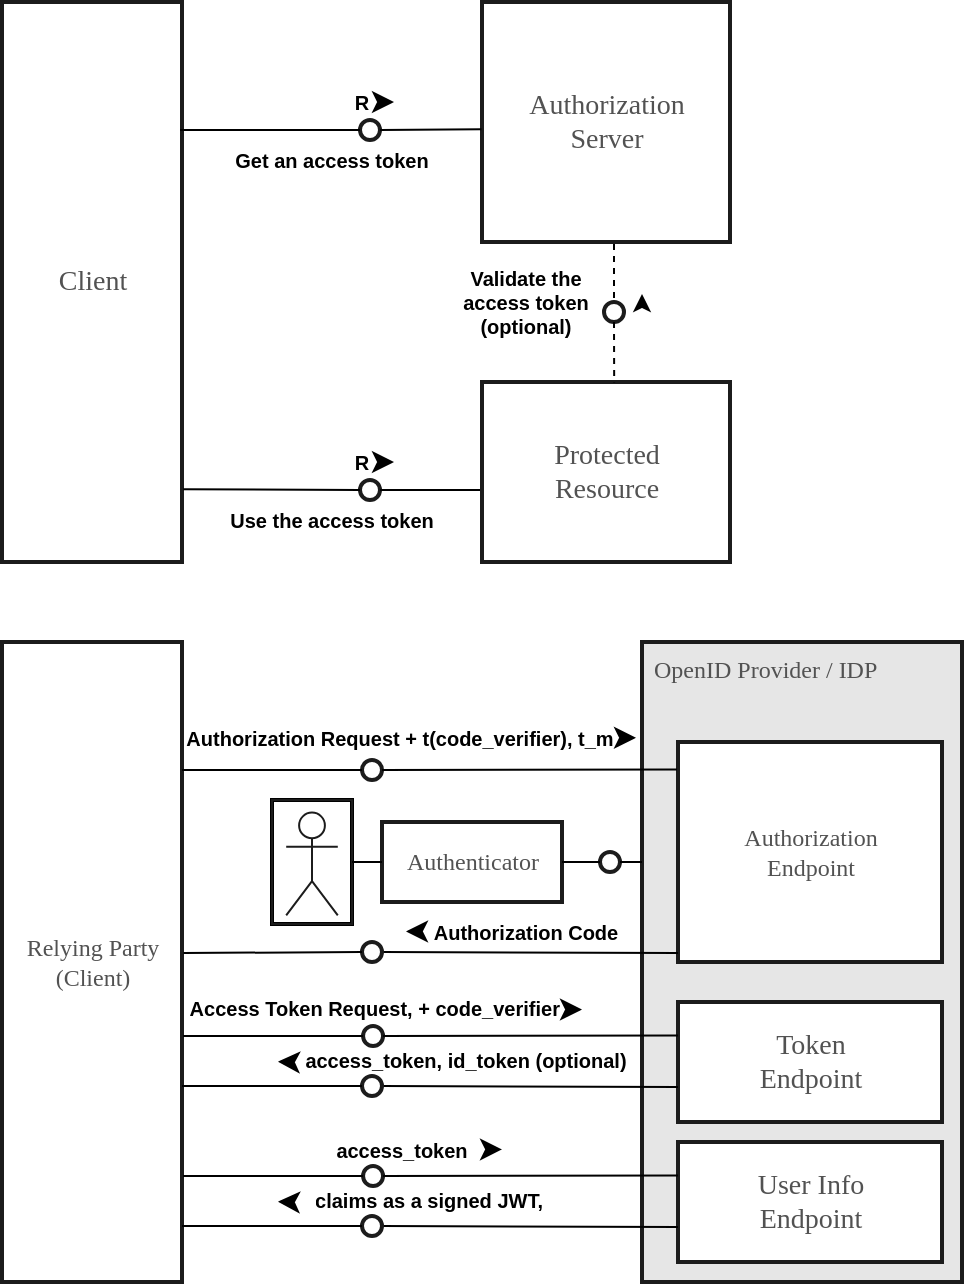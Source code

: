 <mxfile version="14.6.6" type="github"><diagram id="hPtmtx6IpT1gjBAr7_w4" name="Page-1"><mxGraphModel dx="1518" dy="970" grid="1" gridSize="10" guides="1" tooltips="1" connect="1" arrows="1" fold="1" page="1" pageScale="1" pageWidth="827" pageHeight="1169" math="0" shadow="0"><root><mxCell id="0"/><mxCell id="1" parent="0"/><mxCell id="3cUhAm3IvbHf3z0y6Tj2-4" value="Client" style="html=1;strokeColor=#1C1C1C;fillColor=#ffffff;fontFamily=Tahoma;fontSize=14;fontColor=#525252;align=center;strokeWidth=2;" parent="1" vertex="1"><mxGeometry x="160" y="80" width="90" height="280" as="geometry"/></mxCell><mxCell id="3cUhAm3IvbHf3z0y6Tj2-5" value="Authorization&lt;br&gt;Server" style="html=1;strokeColor=#1C1C1C;fillColor=#ffffff;fontFamily=Tahoma;fontSize=14;fontColor=#525252;align=center;strokeWidth=2;" parent="1" vertex="1"><mxGeometry x="400" y="80" width="124" height="120" as="geometry"/></mxCell><mxCell id="3cUhAm3IvbHf3z0y6Tj2-6" value="Protected&lt;br&gt;Resource" style="html=1;strokeColor=#1C1C1C;fillColor=#ffffff;fontFamily=Tahoma;fontSize=14;fontColor=#525252;align=center;strokeWidth=2;" parent="1" vertex="1"><mxGeometry x="400" y="270" width="124" height="90" as="geometry"/></mxCell><mxCell id="3cUhAm3IvbHf3z0y6Tj2-7" value="" style="group" parent="1" vertex="1" connectable="0"><mxGeometry x="320" y="120" width="40" height="29" as="geometry"/></mxCell><mxCell id="3cUhAm3IvbHf3z0y6Tj2-8" value="R" style="text;html=1;strokeColor=none;fillColor=none;align=center;verticalAlign=middle;whiteSpace=wrap;overflow=hidden;fontFamily=Helvetica;fontSize=10;fontColor=#000000;fontStyle=1" parent="3cUhAm3IvbHf3z0y6Tj2-7" vertex="1"><mxGeometry width="40" height="20" as="geometry"/></mxCell><mxCell id="3cUhAm3IvbHf3z0y6Tj2-9" value="" style="ellipse;whiteSpace=wrap;html=1;strokeColor=#1C1C1C;fillColor=none;fontFamily=Tahoma;fontSize=14;fontColor=#525252;align=center;strokeWidth=2;" parent="3cUhAm3IvbHf3z0y6Tj2-7" vertex="1"><mxGeometry x="19" y="19" width="10" height="10" as="geometry"/></mxCell><mxCell id="3cUhAm3IvbHf3z0y6Tj2-10" style="edgeStyle=none;rounded=0;html=1;startArrow=none;startFill=0;endArrow=classic;endFill=1;jettySize=auto;orthogonalLoop=1;strokeColor=#000000;fontFamily=Helvetica;fontSize=10;fontColor=#000000;targetPerimeterSpacing=0;endSize=8;sourcePerimeterSpacing=0;startSize=0;" parent="3cUhAm3IvbHf3z0y6Tj2-7" edge="1"><mxGeometry relative="1" as="geometry"><mxPoint x="36" y="10" as="targetPoint"/><mxPoint x="28" y="10" as="sourcePoint"/></mxGeometry></mxCell><mxCell id="3cUhAm3IvbHf3z0y6Tj2-13" value="" style="endArrow=none;html=1;entryX=0;entryY=0.5;entryDx=0;entryDy=0;" parent="1" target="3cUhAm3IvbHf3z0y6Tj2-9" edge="1"><mxGeometry width="50" height="50" relative="1" as="geometry"><mxPoint x="249" y="144" as="sourcePoint"/><mxPoint x="410" y="210" as="targetPoint"/></mxGeometry></mxCell><mxCell id="3cUhAm3IvbHf3z0y6Tj2-14" value="" style="endArrow=none;html=1;exitX=1;exitY=0.5;exitDx=0;exitDy=0;entryX=-0.002;entryY=0.53;entryDx=0;entryDy=0;entryPerimeter=0;" parent="1" source="3cUhAm3IvbHf3z0y6Tj2-9" target="3cUhAm3IvbHf3z0y6Tj2-5" edge="1"><mxGeometry width="50" height="50" relative="1" as="geometry"><mxPoint x="360" y="260" as="sourcePoint"/><mxPoint x="410" y="210" as="targetPoint"/></mxGeometry></mxCell><mxCell id="3cUhAm3IvbHf3z0y6Tj2-15" value="" style="group" parent="1" vertex="1" connectable="0"><mxGeometry x="320" y="300" width="40" height="29" as="geometry"/></mxCell><mxCell id="3cUhAm3IvbHf3z0y6Tj2-16" value="R" style="text;html=1;strokeColor=none;fillColor=none;align=center;verticalAlign=middle;whiteSpace=wrap;overflow=hidden;fontFamily=Helvetica;fontSize=10;fontColor=#000000;fontStyle=1" parent="3cUhAm3IvbHf3z0y6Tj2-15" vertex="1"><mxGeometry width="40" height="20" as="geometry"/></mxCell><mxCell id="3cUhAm3IvbHf3z0y6Tj2-17" value="" style="ellipse;whiteSpace=wrap;html=1;strokeColor=#1C1C1C;fillColor=none;fontFamily=Tahoma;fontSize=14;fontColor=#525252;align=center;strokeWidth=2;" parent="3cUhAm3IvbHf3z0y6Tj2-15" vertex="1"><mxGeometry x="19" y="19" width="10" height="10" as="geometry"/></mxCell><mxCell id="3cUhAm3IvbHf3z0y6Tj2-18" style="edgeStyle=none;rounded=0;html=1;startArrow=none;startFill=0;endArrow=classic;endFill=1;jettySize=auto;orthogonalLoop=1;strokeColor=#000000;fontFamily=Helvetica;fontSize=10;fontColor=#000000;targetPerimeterSpacing=0;endSize=8;sourcePerimeterSpacing=0;startSize=0;" parent="3cUhAm3IvbHf3z0y6Tj2-15" edge="1"><mxGeometry relative="1" as="geometry"><mxPoint x="36" y="10" as="targetPoint"/><mxPoint x="28" y="10" as="sourcePoint"/></mxGeometry></mxCell><mxCell id="3cUhAm3IvbHf3z0y6Tj2-19" value="" style="endArrow=none;html=1;entryX=0;entryY=0.5;entryDx=0;entryDy=0;exitX=1.007;exitY=0.87;exitDx=0;exitDy=0;exitPerimeter=0;" parent="1" source="3cUhAm3IvbHf3z0y6Tj2-4" target="3cUhAm3IvbHf3z0y6Tj2-17" edge="1"><mxGeometry width="50" height="50" relative="1" as="geometry"><mxPoint x="289" y="304" as="sourcePoint"/><mxPoint x="410" y="210" as="targetPoint"/></mxGeometry></mxCell><mxCell id="3cUhAm3IvbHf3z0y6Tj2-20" value="" style="endArrow=none;html=1;exitX=1;exitY=0.5;exitDx=0;exitDy=0;" parent="1" source="3cUhAm3IvbHf3z0y6Tj2-17" edge="1"><mxGeometry width="50" height="50" relative="1" as="geometry"><mxPoint x="360" y="299.76" as="sourcePoint"/><mxPoint x="399" y="324" as="targetPoint"/></mxGeometry></mxCell><mxCell id="3cUhAm3IvbHf3z0y6Tj2-21" value="Relying Party&lt;br style=&quot;font-size: 12px;&quot;&gt;(Client)" style="html=1;strokeColor=#1C1C1C;fillColor=#ffffff;fontFamily=Tahoma;fontSize=12;fontColor=#525252;align=center;strokeWidth=2;" parent="1" vertex="1"><mxGeometry x="160" y="400" width="90" height="320" as="geometry"/></mxCell><mxCell id="3cUhAm3IvbHf3z0y6Tj2-23" value="Get an access token" style="text;html=1;strokeColor=none;fillColor=none;align=center;verticalAlign=middle;whiteSpace=wrap;overflow=hidden;fontFamily=Helvetica;fontSize=10;fontColor=#000000;fontStyle=1" parent="1" vertex="1"><mxGeometry x="270" y="149" width="110" height="20" as="geometry"/></mxCell><mxCell id="3cUhAm3IvbHf3z0y6Tj2-26" value="Use the access token" style="text;html=1;strokeColor=none;fillColor=none;align=center;verticalAlign=middle;whiteSpace=wrap;overflow=hidden;fontFamily=Helvetica;fontSize=10;fontColor=#000000;fontStyle=1" parent="1" vertex="1"><mxGeometry x="270" y="329" width="110" height="20" as="geometry"/></mxCell><mxCell id="3cUhAm3IvbHf3z0y6Tj2-37" value="" style="group" parent="1" vertex="1" connectable="0"><mxGeometry x="442" y="230" width="40" height="20" as="geometry"/></mxCell><mxCell id="3cUhAm3IvbHf3z0y6Tj2-43" value="" style="group;rotation=-180;" parent="1" vertex="1" connectable="0"><mxGeometry x="460" y="230" width="40" height="20" as="geometry"/></mxCell><mxCell id="3cUhAm3IvbHf3z0y6Tj2-44" value="" style="group;rotation=-180;" parent="3cUhAm3IvbHf3z0y6Tj2-43" vertex="1" connectable="0"><mxGeometry width="40" height="20" as="geometry"/></mxCell><mxCell id="3cUhAm3IvbHf3z0y6Tj2-45" value="" style="group;rotation=-180;" parent="3cUhAm3IvbHf3z0y6Tj2-44" vertex="1" connectable="0"><mxGeometry width="40" height="20" as="geometry"/></mxCell><mxCell id="3cUhAm3IvbHf3z0y6Tj2-46" value="" style="endArrow=classic;html=1;strokeColor=#000000;fontFamily=Helvetica;fontSize=14;fontColor=#525252;" parent="3cUhAm3IvbHf3z0y6Tj2-45" edge="1"><mxGeometry width="50" height="50" relative="1" as="geometry"><mxPoint x="20" y="1" as="sourcePoint"/><mxPoint x="20" y="-4" as="targetPoint"/></mxGeometry></mxCell><mxCell id="3cUhAm3IvbHf3z0y6Tj2-48" value="" style="ellipse;whiteSpace=wrap;html=1;strokeColor=#1C1C1C;fillColor=none;fontFamily=Tahoma;fontSize=14;fontColor=#525252;align=center;strokeWidth=2;rotation=-180;" parent="3cUhAm3IvbHf3z0y6Tj2-45" vertex="1"><mxGeometry x="1" width="10" height="10" as="geometry"/></mxCell><mxCell id="3cUhAm3IvbHf3z0y6Tj2-50" value="" style="endArrow=none;html=1;entryX=0.5;entryY=1;entryDx=0;entryDy=0;jumpStyle=sharp;sketch=0;dashed=1;" parent="1" target="3cUhAm3IvbHf3z0y6Tj2-48" edge="1"><mxGeometry width="50" height="50" relative="1" as="geometry"><mxPoint x="466" y="201" as="sourcePoint"/><mxPoint x="330" y="230" as="targetPoint"/></mxGeometry></mxCell><mxCell id="3cUhAm3IvbHf3z0y6Tj2-51" value="" style="endArrow=none;html=1;entryX=0.533;entryY=0.003;entryDx=0;entryDy=0;exitX=0.5;exitY=0;exitDx=0;exitDy=0;entryPerimeter=0;dashed=1;" parent="1" source="3cUhAm3IvbHf3z0y6Tj2-48" target="3cUhAm3IvbHf3z0y6Tj2-6" edge="1"><mxGeometry width="50" height="50" relative="1" as="geometry"><mxPoint x="475.472" y="250.0" as="sourcePoint"/><mxPoint x="476" y="279.28" as="targetPoint"/></mxGeometry></mxCell><mxCell id="3cUhAm3IvbHf3z0y6Tj2-52" value="&lt;div&gt;Validate the access token (optional)&lt;/div&gt;" style="text;html=1;strokeColor=none;fillColor=none;align=center;verticalAlign=middle;whiteSpace=wrap;overflow=hidden;fontFamily=Helvetica;fontSize=10;fontColor=#000000;fontStyle=1" parent="1" vertex="1"><mxGeometry x="380" y="210" width="84" height="40" as="geometry"/></mxCell><mxCell id="3cUhAm3IvbHf3z0y6Tj2-54" value="&lt;div style=&quot;text-align: center&quot;&gt;OpenID Provider / IDP&lt;/div&gt;" style="html=1;strokeColor=#1C1C1C;fillColor=#E6E6E6;fontFamily=Tahoma;fontSize=12;fontColor=#525252;align=left;verticalAlign=top;spacingLeft=4;strokeWidth=2;" parent="1" vertex="1"><mxGeometry x="480" y="400" width="160" height="320" as="geometry"/></mxCell><mxCell id="3cUhAm3IvbHf3z0y6Tj2-53" value="Authorization&lt;br style=&quot;font-size: 12px;&quot;&gt;Endpoint" style="html=1;strokeColor=#1C1C1C;fillColor=#ffffff;fontFamily=Tahoma;fontSize=12;fontColor=#525252;align=center;strokeWidth=2;verticalAlign=middle;" parent="1" vertex="1"><mxGeometry x="498" y="450" width="132" height="110" as="geometry"/></mxCell><mxCell id="3cUhAm3IvbHf3z0y6Tj2-55" value="Token&lt;br&gt;Endpoint" style="html=1;strokeColor=#1C1C1C;fillColor=#ffffff;fontFamily=Tahoma;fontSize=14;fontColor=#525252;align=center;strokeWidth=2;verticalAlign=middle;" parent="1" vertex="1"><mxGeometry x="498" y="580" width="132" height="60" as="geometry"/></mxCell><mxCell id="3cUhAm3IvbHf3z0y6Tj2-56" value="" style="group" parent="1" vertex="1" connectable="0"><mxGeometry x="321" y="440" width="40" height="29" as="geometry"/></mxCell><mxCell id="3cUhAm3IvbHf3z0y6Tj2-58" value="" style="ellipse;whiteSpace=wrap;html=1;strokeColor=#1C1C1C;fillColor=none;fontFamily=Tahoma;fontSize=14;fontColor=#525252;align=center;strokeWidth=2;" parent="3cUhAm3IvbHf3z0y6Tj2-56" vertex="1"><mxGeometry x="19" y="19" width="10" height="10" as="geometry"/></mxCell><mxCell id="3cUhAm3IvbHf3z0y6Tj2-60" value="" style="endArrow=none;html=1;entryX=0;entryY=0.5;entryDx=0;entryDy=0;" parent="1" target="3cUhAm3IvbHf3z0y6Tj2-58" edge="1"><mxGeometry width="50" height="50" relative="1" as="geometry"><mxPoint x="250" y="464" as="sourcePoint"/><mxPoint x="411" y="530" as="targetPoint"/></mxGeometry></mxCell><mxCell id="3cUhAm3IvbHf3z0y6Tj2-61" value="" style="endArrow=none;html=1;exitX=1;exitY=0.5;exitDx=0;exitDy=0;entryX=-0.004;entryY=0.125;entryDx=0;entryDy=0;entryPerimeter=0;" parent="1" source="3cUhAm3IvbHf3z0y6Tj2-58" target="3cUhAm3IvbHf3z0y6Tj2-53" edge="1"><mxGeometry width="50" height="50" relative="1" as="geometry"><mxPoint x="361" y="580" as="sourcePoint"/><mxPoint x="418" y="464.5" as="targetPoint"/></mxGeometry></mxCell><mxCell id="3cUhAm3IvbHf3z0y6Tj2-62" value="Authorization Request&amp;nbsp;+ t(code_verifier), t_m" style="text;html=1;strokeColor=none;fillColor=none;align=center;verticalAlign=middle;whiteSpace=wrap;overflow=hidden;fontFamily=Helvetica;fontSize=10;fontColor=#000000;fontStyle=1" parent="1" vertex="1"><mxGeometry x="250" y="433" width="218" height="30" as="geometry"/></mxCell><mxCell id="A-txcWsjSwX4J8gZqHXm-6" value="" style="endArrow=none;html=1;exitX=1;exitY=0.5;exitDx=0;exitDy=0;entryX=0;entryY=0.5;entryDx=0;entryDy=0;" parent="1" source="A-txcWsjSwX4J8gZqHXm-3" edge="1"><mxGeometry width="50" height="50" relative="1" as="geometry"><mxPoint x="441" y="671" as="sourcePoint"/><mxPoint x="498" y="555.5" as="targetPoint"/></mxGeometry></mxCell><mxCell id="A-txcWsjSwX4J8gZqHXm-3" value="" style="ellipse;whiteSpace=wrap;html=1;strokeColor=#1C1C1C;fillColor=none;fontFamily=Tahoma;fontSize=14;fontColor=#525252;align=center;strokeWidth=2;" parent="1" vertex="1"><mxGeometry x="340" y="550" width="10" height="10" as="geometry"/></mxCell><mxCell id="A-txcWsjSwX4J8gZqHXm-4" style="edgeStyle=none;rounded=0;html=1;startArrow=none;startFill=0;endArrow=classic;endFill=1;jettySize=auto;orthogonalLoop=1;strokeColor=#000000;fontFamily=Helvetica;fontSize=10;fontColor=#000000;targetPerimeterSpacing=0;endSize=8;sourcePerimeterSpacing=0;startSize=0;" parent="1" edge="1"><mxGeometry relative="1" as="geometry"><mxPoint x="362" y="544.71" as="targetPoint"/><mxPoint x="370" y="544.71" as="sourcePoint"/></mxGeometry></mxCell><mxCell id="A-txcWsjSwX4J8gZqHXm-5" value="" style="endArrow=none;html=1;entryX=0;entryY=0.5;entryDx=0;entryDy=0;exitX=1.008;exitY=0.486;exitDx=0;exitDy=0;exitPerimeter=0;" parent="1" source="3cUhAm3IvbHf3z0y6Tj2-21" target="A-txcWsjSwX4J8gZqHXm-3" edge="1"><mxGeometry width="50" height="50" relative="1" as="geometry"><mxPoint x="251" y="555" as="sourcePoint"/><mxPoint x="491" y="621" as="targetPoint"/></mxGeometry></mxCell><mxCell id="A-txcWsjSwX4J8gZqHXm-7" value="Authorization Code" style="text;html=1;strokeColor=none;fillColor=none;align=center;verticalAlign=middle;whiteSpace=wrap;overflow=hidden;fontFamily=Helvetica;fontSize=10;fontColor=#000000;fontStyle=1" parent="1" vertex="1"><mxGeometry x="367" y="535" width="110" height="20" as="geometry"/></mxCell><mxCell id="3cUhAm3IvbHf3z0y6Tj2-59" style="edgeStyle=none;rounded=0;html=1;startArrow=none;startFill=0;endArrow=classic;endFill=1;jettySize=auto;orthogonalLoop=1;strokeColor=#000000;fontFamily=Helvetica;fontSize=10;fontColor=#000000;targetPerimeterSpacing=0;endSize=8;sourcePerimeterSpacing=0;startSize=0;" parent="1" edge="1"><mxGeometry relative="1" as="geometry"><mxPoint x="477" y="447.9" as="targetPoint"/><mxPoint x="469" y="447.9" as="sourcePoint"/></mxGeometry></mxCell><mxCell id="A-txcWsjSwX4J8gZqHXm-10" value="User Info &lt;br&gt;Endpoint" style="html=1;strokeColor=#1C1C1C;fillColor=#ffffff;fontFamily=Tahoma;fontSize=14;fontColor=#525252;align=center;strokeWidth=2;verticalAlign=middle;" parent="1" vertex="1"><mxGeometry x="498" y="650" width="132" height="60" as="geometry"/></mxCell><mxCell id="A-txcWsjSwX4J8gZqHXm-11" value="" style="group;fillColor=#ffffff;strokeColor=#000000;strokeWidth=2;" parent="1" vertex="1" connectable="0"><mxGeometry x="295" y="479" width="40" height="62" as="geometry"/></mxCell><mxCell id="A-txcWsjSwX4J8gZqHXm-12" value="" style="shape=umlActor;verticalLabelPosition=bottom;labelBackgroundColor=#ffffff;verticalAlign=top;strokeColor=#1C1C1C;fillColor=none;fontFamily=Tahoma;fontSize=14;fontColor=#525252;align=center;html=1;" parent="A-txcWsjSwX4J8gZqHXm-11" vertex="1"><mxGeometry x="7.1" y="6.286" width="25.8" height="51.429" as="geometry"/></mxCell><mxCell id="A-txcWsjSwX4J8gZqHXm-13" value="" style="whiteSpace=wrap;html=1;strokeColor=#1C1C1C;fillColor=none;fontFamily=Tahoma;fontSize=14;fontColor=#525252;align=center;" parent="A-txcWsjSwX4J8gZqHXm-11" vertex="1"><mxGeometry width="40" height="62" as="geometry"/></mxCell><mxCell id="A-txcWsjSwX4J8gZqHXm-14" value="&lt;font face=&quot;Verdana&quot; style=&quot;font-size: 12px&quot;&gt;Authenticator&lt;/font&gt;" style="html=1;strokeColor=#1C1C1C;fillColor=#ffffff;fontFamily=Tahoma;fontSize=14;fontColor=#525252;align=center;strokeWidth=2;verticalAlign=middle;" parent="1" vertex="1"><mxGeometry x="350" y="490" width="90" height="40" as="geometry"/></mxCell><mxCell id="A-txcWsjSwX4J8gZqHXm-15" value="" style="group" parent="1" vertex="1" connectable="0"><mxGeometry x="440" y="486" width="40" height="29" as="geometry"/></mxCell><mxCell id="A-txcWsjSwX4J8gZqHXm-17" value="" style="ellipse;whiteSpace=wrap;html=1;strokeColor=#1C1C1C;fillColor=none;fontFamily=Tahoma;fontSize=14;fontColor=#525252;align=center;strokeWidth=2;" parent="A-txcWsjSwX4J8gZqHXm-15" vertex="1"><mxGeometry x="19" y="19" width="10" height="10" as="geometry"/></mxCell><mxCell id="A-txcWsjSwX4J8gZqHXm-21" value="" style="endArrow=none;html=1;fontSize=12;exitX=1;exitY=0.5;exitDx=0;exitDy=0;" parent="1" source="A-txcWsjSwX4J8gZqHXm-17" edge="1"><mxGeometry width="50" height="50" relative="1" as="geometry"><mxPoint x="410" y="570" as="sourcePoint"/><mxPoint x="480" y="510" as="targetPoint"/></mxGeometry></mxCell><mxCell id="A-txcWsjSwX4J8gZqHXm-22" value="" style="endArrow=none;html=1;fontSize=12;exitX=1;exitY=0.5;exitDx=0;exitDy=0;entryX=0;entryY=0.5;entryDx=0;entryDy=0;" parent="1" source="A-txcWsjSwX4J8gZqHXm-14" target="A-txcWsjSwX4J8gZqHXm-17" edge="1"><mxGeometry width="50" height="50" relative="1" as="geometry"><mxPoint x="479" y="520" as="sourcePoint"/><mxPoint x="490.32" y="520.36" as="targetPoint"/></mxGeometry></mxCell><mxCell id="A-txcWsjSwX4J8gZqHXm-25" value="" style="group" parent="1" vertex="1" connectable="0"><mxGeometry x="321.53" y="573" width="40" height="29" as="geometry"/></mxCell><mxCell id="A-txcWsjSwX4J8gZqHXm-26" value="" style="ellipse;whiteSpace=wrap;html=1;strokeColor=#1C1C1C;fillColor=none;fontFamily=Tahoma;fontSize=14;fontColor=#525252;align=center;strokeWidth=2;" parent="A-txcWsjSwX4J8gZqHXm-25" vertex="1"><mxGeometry x="19" y="19" width="10" height="10" as="geometry"/></mxCell><mxCell id="A-txcWsjSwX4J8gZqHXm-27" value="" style="endArrow=none;html=1;entryX=0;entryY=0.5;entryDx=0;entryDy=0;" parent="1" target="A-txcWsjSwX4J8gZqHXm-26" edge="1"><mxGeometry width="50" height="50" relative="1" as="geometry"><mxPoint x="250.53" y="597" as="sourcePoint"/><mxPoint x="411.53" y="663" as="targetPoint"/></mxGeometry></mxCell><mxCell id="A-txcWsjSwX4J8gZqHXm-28" value="" style="endArrow=none;html=1;exitX=1;exitY=0.5;exitDx=0;exitDy=0;entryX=-0.004;entryY=0.125;entryDx=0;entryDy=0;entryPerimeter=0;" parent="1" source="A-txcWsjSwX4J8gZqHXm-26" edge="1"><mxGeometry width="50" height="50" relative="1" as="geometry"><mxPoint x="361.53" y="713" as="sourcePoint"/><mxPoint x="498.002" y="596.75" as="targetPoint"/></mxGeometry></mxCell><mxCell id="A-txcWsjSwX4J8gZqHXm-29" value="&amp;nbsp;Access Token Request,&amp;nbsp;+ code_verifier" style="text;html=1;strokeColor=none;fillColor=none;align=center;verticalAlign=middle;whiteSpace=wrap;overflow=hidden;fontFamily=Helvetica;fontSize=10;fontColor=#000000;fontStyle=1" parent="1" vertex="1"><mxGeometry x="231.47" y="568" width="227.53" height="29.66" as="geometry"/></mxCell><mxCell id="A-txcWsjSwX4J8gZqHXm-30" style="edgeStyle=none;rounded=0;html=1;startArrow=none;startFill=0;endArrow=classic;endFill=1;jettySize=auto;orthogonalLoop=1;strokeColor=#000000;fontFamily=Helvetica;fontSize=10;fontColor=#000000;targetPerimeterSpacing=0;endSize=8;sourcePerimeterSpacing=0;startSize=0;" parent="1" edge="1"><mxGeometry relative="1" as="geometry"><mxPoint x="450" y="583.76" as="targetPoint"/><mxPoint x="442" y="583.76" as="sourcePoint"/></mxGeometry></mxCell><mxCell id="A-txcWsjSwX4J8gZqHXm-36" value="" style="endArrow=none;html=1;exitX=1;exitY=0.5;exitDx=0;exitDy=0;entryX=0;entryY=0.5;entryDx=0;entryDy=0;" parent="1" source="A-txcWsjSwX4J8gZqHXm-37" edge="1"><mxGeometry width="50" height="50" relative="1" as="geometry"><mxPoint x="441" y="738" as="sourcePoint"/><mxPoint x="498" y="622.5" as="targetPoint"/></mxGeometry></mxCell><mxCell id="A-txcWsjSwX4J8gZqHXm-37" value="" style="ellipse;whiteSpace=wrap;html=1;strokeColor=#1C1C1C;fillColor=none;fontFamily=Tahoma;fontSize=14;fontColor=#525252;align=center;strokeWidth=2;" parent="1" vertex="1"><mxGeometry x="340" y="617" width="10" height="10" as="geometry"/></mxCell><mxCell id="A-txcWsjSwX4J8gZqHXm-38" style="edgeStyle=none;rounded=0;html=1;startArrow=none;startFill=0;endArrow=classic;endFill=1;jettySize=auto;orthogonalLoop=1;strokeColor=#000000;fontFamily=Helvetica;fontSize=10;fontColor=#000000;targetPerimeterSpacing=0;endSize=8;startSize=0;" parent="1" edge="1"><mxGeometry relative="1" as="geometry"><mxPoint x="298" y="609.85" as="targetPoint"/><mxPoint x="306" y="610.14" as="sourcePoint"/></mxGeometry></mxCell><mxCell id="A-txcWsjSwX4J8gZqHXm-39" value="" style="endArrow=none;html=1;entryX=0;entryY=0.5;entryDx=0;entryDy=0;exitX=1;exitY=0.5;exitDx=0;exitDy=0;" parent="1" target="A-txcWsjSwX4J8gZqHXm-37" edge="1"><mxGeometry width="50" height="50" relative="1" as="geometry"><mxPoint x="250" y="622.0" as="sourcePoint"/><mxPoint x="491" y="688" as="targetPoint"/></mxGeometry></mxCell><mxCell id="A-txcWsjSwX4J8gZqHXm-40" value="access_token, id_token (optional)" style="text;html=1;strokeColor=none;fillColor=none;align=center;verticalAlign=middle;whiteSpace=wrap;overflow=hidden;fontFamily=Helvetica;fontSize=10;fontColor=#000000;fontStyle=1" parent="1" vertex="1"><mxGeometry x="307" y="598.66" width="170" height="20" as="geometry"/></mxCell><mxCell id="A-txcWsjSwX4J8gZqHXm-43" value="" style="group" parent="1" vertex="1" connectable="0"><mxGeometry x="321.53" y="643" width="40" height="29" as="geometry"/></mxCell><mxCell id="A-txcWsjSwX4J8gZqHXm-44" value="" style="ellipse;whiteSpace=wrap;html=1;strokeColor=#1C1C1C;fillColor=none;fontFamily=Tahoma;fontSize=14;fontColor=#525252;align=center;strokeWidth=2;" parent="A-txcWsjSwX4J8gZqHXm-43" vertex="1"><mxGeometry x="19" y="19" width="10" height="10" as="geometry"/></mxCell><mxCell id="A-txcWsjSwX4J8gZqHXm-45" value="" style="endArrow=none;html=1;entryX=0;entryY=0.5;entryDx=0;entryDy=0;" parent="1" target="A-txcWsjSwX4J8gZqHXm-44" edge="1"><mxGeometry width="50" height="50" relative="1" as="geometry"><mxPoint x="250.53" y="667" as="sourcePoint"/><mxPoint x="411.53" y="733" as="targetPoint"/></mxGeometry></mxCell><mxCell id="A-txcWsjSwX4J8gZqHXm-46" value="" style="endArrow=none;html=1;exitX=1;exitY=0.5;exitDx=0;exitDy=0;entryX=-0.004;entryY=0.125;entryDx=0;entryDy=0;entryPerimeter=0;" parent="1" source="A-txcWsjSwX4J8gZqHXm-44" edge="1"><mxGeometry width="50" height="50" relative="1" as="geometry"><mxPoint x="361.53" y="783" as="sourcePoint"/><mxPoint x="498.002" y="666.75" as="targetPoint"/></mxGeometry></mxCell><mxCell id="A-txcWsjSwX4J8gZqHXm-47" style="edgeStyle=none;rounded=0;html=1;startArrow=none;startFill=0;endArrow=classic;endFill=1;jettySize=auto;orthogonalLoop=1;strokeColor=#000000;fontFamily=Helvetica;fontSize=10;fontColor=#000000;targetPerimeterSpacing=0;endSize=8;sourcePerimeterSpacing=0;startSize=0;" parent="1" edge="1"><mxGeometry relative="1" as="geometry"><mxPoint x="410" y="653.71" as="targetPoint"/><mxPoint x="402" y="653.71" as="sourcePoint"/></mxGeometry></mxCell><mxCell id="A-txcWsjSwX4J8gZqHXm-48" value="" style="endArrow=none;html=1;exitX=1;exitY=0.5;exitDx=0;exitDy=0;entryX=0;entryY=0.5;entryDx=0;entryDy=0;" parent="1" source="A-txcWsjSwX4J8gZqHXm-49" edge="1"><mxGeometry width="50" height="50" relative="1" as="geometry"><mxPoint x="441" y="808" as="sourcePoint"/><mxPoint x="498" y="692.5" as="targetPoint"/></mxGeometry></mxCell><mxCell id="A-txcWsjSwX4J8gZqHXm-49" value="" style="ellipse;whiteSpace=wrap;html=1;strokeColor=#1C1C1C;fillColor=none;fontFamily=Tahoma;fontSize=14;fontColor=#525252;align=center;strokeWidth=2;" parent="1" vertex="1"><mxGeometry x="340" y="687" width="10" height="10" as="geometry"/></mxCell><mxCell id="A-txcWsjSwX4J8gZqHXm-50" style="edgeStyle=none;rounded=0;html=1;startArrow=none;startFill=0;endArrow=classic;endFill=1;jettySize=auto;orthogonalLoop=1;strokeColor=#000000;fontFamily=Helvetica;fontSize=10;fontColor=#000000;targetPerimeterSpacing=0;endSize=8;startSize=0;" parent="1" edge="1"><mxGeometry relative="1" as="geometry"><mxPoint x="298" y="679.85" as="targetPoint"/><mxPoint x="306" y="680.14" as="sourcePoint"/></mxGeometry></mxCell><mxCell id="A-txcWsjSwX4J8gZqHXm-51" value="" style="endArrow=none;html=1;entryX=0;entryY=0.5;entryDx=0;entryDy=0;exitX=1;exitY=0.5;exitDx=0;exitDy=0;" parent="1" target="A-txcWsjSwX4J8gZqHXm-49" edge="1"><mxGeometry width="50" height="50" relative="1" as="geometry"><mxPoint x="250" y="692.0" as="sourcePoint"/><mxPoint x="491" y="758" as="targetPoint"/></mxGeometry></mxCell><mxCell id="A-txcWsjSwX4J8gZqHXm-52" value="claims as a signed JWT," style="text;html=1;strokeColor=none;fillColor=none;align=center;verticalAlign=middle;whiteSpace=wrap;overflow=hidden;fontFamily=Helvetica;fontSize=10;fontColor=#000000;fontStyle=1" parent="1" vertex="1"><mxGeometry x="307" y="668.66" width="133" height="20" as="geometry"/></mxCell><mxCell id="A-txcWsjSwX4J8gZqHXm-53" value="access_token" style="text;html=1;strokeColor=none;fillColor=none;align=center;verticalAlign=middle;whiteSpace=wrap;overflow=hidden;fontFamily=Helvetica;fontSize=10;fontColor=#000000;fontStyle=1" parent="1" vertex="1"><mxGeometry x="310" y="639" width="100" height="29.66" as="geometry"/></mxCell><mxCell id="A-txcWsjSwX4J8gZqHXm-54" value="" style="endArrow=none;html=1;fontSize=12;exitX=1;exitY=0.5;exitDx=0;exitDy=0;entryX=0;entryY=0.5;entryDx=0;entryDy=0;" parent="1" source="A-txcWsjSwX4J8gZqHXm-13" target="A-txcWsjSwX4J8gZqHXm-14" edge="1"><mxGeometry width="50" height="50" relative="1" as="geometry"><mxPoint x="430" y="550" as="sourcePoint"/><mxPoint x="350" y="511" as="targetPoint"/></mxGeometry></mxCell></root></mxGraphModel></diagram></mxfile>